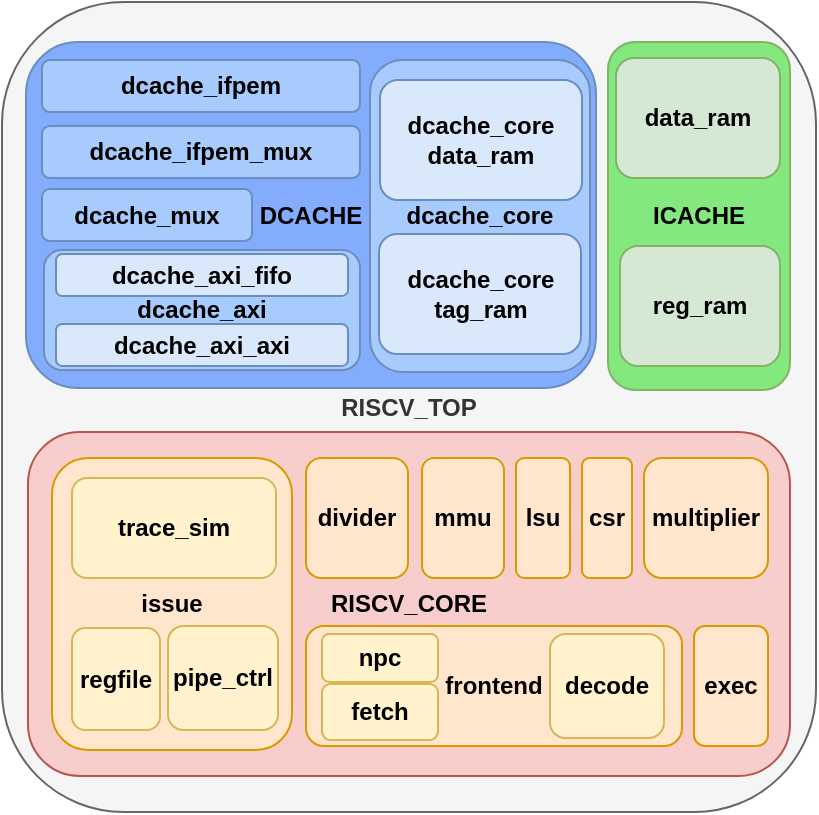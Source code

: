 <mxfile version="26.2.12">
  <diagram name="Страница — 1" id="j_ky7cTrIjzosh0vbjen">
    <mxGraphModel dx="1419" dy="486" grid="0" gridSize="10" guides="1" tooltips="1" connect="1" arrows="1" fold="1" page="0" pageScale="1" pageWidth="827" pageHeight="1169" math="0" shadow="0">
      <root>
        <mxCell id="0" />
        <mxCell id="1" parent="0" />
        <mxCell id="DKxYXN36QU3vZQ5P5UN2-1" value="&lt;b&gt;RISCV_TOP&lt;/b&gt;" style="rounded=1;whiteSpace=wrap;html=1;fillColor=#f5f5f5;fontColor=#333333;strokeColor=#666666;" parent="1" vertex="1">
          <mxGeometry x="-147" y="11" width="407" height="405" as="geometry" />
        </mxCell>
        <mxCell id="DKxYXN36QU3vZQ5P5UN2-2" value="&lt;b&gt;RISCV_CORE&lt;/b&gt;" style="rounded=1;whiteSpace=wrap;html=1;fillColor=#f8cecc;strokeColor=#b85450;" parent="1" vertex="1">
          <mxGeometry x="-134" y="226" width="381" height="172" as="geometry" />
        </mxCell>
        <mxCell id="DKxYXN36QU3vZQ5P5UN2-3" value="&lt;b style=&quot;&quot;&gt;&lt;font&gt;multiplier&lt;/font&gt;&lt;/b&gt;" style="rounded=1;whiteSpace=wrap;html=1;fillColor=#ffe6cc;strokeColor=#d79b00;" parent="1" vertex="1">
          <mxGeometry x="174" y="239" width="62" height="60" as="geometry" />
        </mxCell>
        <mxCell id="DKxYXN36QU3vZQ5P5UN2-4" value="&lt;b&gt;mmu&lt;/b&gt;" style="rounded=1;whiteSpace=wrap;html=1;fillColor=#ffe6cc;strokeColor=#d79b00;" parent="1" vertex="1">
          <mxGeometry x="63" y="239" width="41" height="60" as="geometry" />
        </mxCell>
        <mxCell id="DKxYXN36QU3vZQ5P5UN2-5" value="&lt;b&gt;lsu&lt;/b&gt;" style="rounded=1;whiteSpace=wrap;html=1;fillColor=#ffe6cc;strokeColor=#d79b00;" parent="1" vertex="1">
          <mxGeometry x="110" y="239" width="27" height="60" as="geometry" />
        </mxCell>
        <mxCell id="DKxYXN36QU3vZQ5P5UN2-6" value="&lt;b&gt;csr&lt;/b&gt;" style="rounded=1;whiteSpace=wrap;html=1;fillColor=#ffe6cc;strokeColor=#d79b00;" parent="1" vertex="1">
          <mxGeometry x="143" y="239" width="25" height="60" as="geometry" />
        </mxCell>
        <mxCell id="DKxYXN36QU3vZQ5P5UN2-8" value="&lt;b&gt;divider&lt;/b&gt;" style="rounded=1;whiteSpace=wrap;html=1;fillColor=#ffe6cc;strokeColor=#d79b00;" parent="1" vertex="1">
          <mxGeometry x="5" y="239" width="51" height="60" as="geometry" />
        </mxCell>
        <mxCell id="DKxYXN36QU3vZQ5P5UN2-9" value="exec" style="rounded=1;whiteSpace=wrap;html=1;fontStyle=1;fillColor=#ffe6cc;strokeColor=#d79b00;" parent="1" vertex="1">
          <mxGeometry x="199" y="323" width="37" height="60" as="geometry" />
        </mxCell>
        <mxCell id="DKxYXN36QU3vZQ5P5UN2-10" value="&lt;b&gt;issue&lt;/b&gt;" style="rounded=1;whiteSpace=wrap;html=1;fillColor=#ffe6cc;strokeColor=#d79b00;" parent="1" vertex="1">
          <mxGeometry x="-122" y="239" width="120" height="146" as="geometry" />
        </mxCell>
        <mxCell id="DKxYXN36QU3vZQ5P5UN2-12" value="&lt;b&gt;pipe_ctrl&lt;/b&gt;" style="rounded=1;whiteSpace=wrap;html=1;fillColor=#fff2cc;strokeColor=#d6b656;" parent="1" vertex="1">
          <mxGeometry x="-64" y="323" width="55" height="52" as="geometry" />
        </mxCell>
        <mxCell id="DKxYXN36QU3vZQ5P5UN2-13" value="&lt;b&gt;regfile&lt;/b&gt;" style="rounded=1;whiteSpace=wrap;html=1;fillColor=#fff2cc;strokeColor=#d6b656;" parent="1" vertex="1">
          <mxGeometry x="-112" y="324" width="44" height="51" as="geometry" />
        </mxCell>
        <mxCell id="DKxYXN36QU3vZQ5P5UN2-14" value="&lt;b&gt;trace_sim&lt;/b&gt;" style="rounded=1;whiteSpace=wrap;html=1;fillColor=#fff2cc;strokeColor=#d6b656;" parent="1" vertex="1">
          <mxGeometry x="-112" y="249" width="102" height="50" as="geometry" />
        </mxCell>
        <mxCell id="DKxYXN36QU3vZQ5P5UN2-15" value="&lt;b&gt;frontend&lt;/b&gt;" style="rounded=1;whiteSpace=wrap;html=1;fillColor=#ffe6cc;strokeColor=#d79b00;" parent="1" vertex="1">
          <mxGeometry x="5" y="323" width="188" height="60" as="geometry" />
        </mxCell>
        <mxCell id="DKxYXN36QU3vZQ5P5UN2-16" style="edgeStyle=none;curved=1;rounded=0;orthogonalLoop=1;jettySize=auto;html=1;exitX=0.5;exitY=1;exitDx=0;exitDy=0;fontSize=12;startSize=8;endSize=8;" parent="1" source="DKxYXN36QU3vZQ5P5UN2-10" target="DKxYXN36QU3vZQ5P5UN2-10" edge="1">
          <mxGeometry relative="1" as="geometry" />
        </mxCell>
        <mxCell id="DKxYXN36QU3vZQ5P5UN2-17" value="&lt;b&gt;npc&lt;/b&gt;" style="rounded=1;whiteSpace=wrap;html=1;fillColor=#fff2cc;strokeColor=#d6b656;" parent="1" vertex="1">
          <mxGeometry x="13" y="327" width="58" height="24" as="geometry" />
        </mxCell>
        <mxCell id="DKxYXN36QU3vZQ5P5UN2-18" value="&lt;b&gt;fetch&lt;/b&gt;" style="rounded=1;whiteSpace=wrap;html=1;fillColor=#fff2cc;strokeColor=#d6b656;" parent="1" vertex="1">
          <mxGeometry x="13" y="352" width="58" height="28" as="geometry" />
        </mxCell>
        <mxCell id="DKxYXN36QU3vZQ5P5UN2-19" value="&lt;b&gt;decode&lt;/b&gt;" style="rounded=1;whiteSpace=wrap;html=1;fillColor=#fff2cc;strokeColor=#d6b656;" parent="1" vertex="1">
          <mxGeometry x="127" y="327" width="57" height="52" as="geometry" />
        </mxCell>
        <mxCell id="DKxYXN36QU3vZQ5P5UN2-20" value="&lt;font style=&quot;color: rgb(0, 0, 0);&quot;&gt;&lt;b&gt;ICACHE&lt;/b&gt;&lt;/font&gt;" style="rounded=1;whiteSpace=wrap;html=1;fillStyle=auto;fillColor=#83E87D;strokeColor=#82b366;" parent="1" vertex="1">
          <mxGeometry x="156" y="31" width="91" height="174" as="geometry" />
        </mxCell>
        <mxCell id="DKxYXN36QU3vZQ5P5UN2-21" value="&lt;b&gt;DCACHE&lt;/b&gt;" style="rounded=1;whiteSpace=wrap;html=1;fillColor=#83ACFC;strokeColor=#6c8ebf;gradientColor=none;" parent="1" vertex="1">
          <mxGeometry x="-135" y="31" width="285" height="173" as="geometry" />
        </mxCell>
        <mxCell id="DKxYXN36QU3vZQ5P5UN2-22" value="&lt;b&gt;data_ram&lt;/b&gt;" style="rounded=1;whiteSpace=wrap;html=1;fillColor=#d5e8d4;strokeColor=#82b366;" parent="1" vertex="1">
          <mxGeometry x="160" y="39" width="82" height="60" as="geometry" />
        </mxCell>
        <mxCell id="DKxYXN36QU3vZQ5P5UN2-23" value="&lt;b&gt;reg_ram&lt;/b&gt;" style="rounded=1;whiteSpace=wrap;html=1;fillColor=#d5e8d4;strokeColor=#82b366;" parent="1" vertex="1">
          <mxGeometry x="162" y="133" width="80" height="60" as="geometry" />
        </mxCell>
        <mxCell id="DKxYXN36QU3vZQ5P5UN2-24" value="&lt;b&gt;dcache_core&lt;/b&gt;" style="rounded=1;whiteSpace=wrap;html=1;fillColor=#A6CBFC;strokeColor=#6c8ebf;" parent="1" vertex="1">
          <mxGeometry x="37" y="40" width="110" height="156" as="geometry" />
        </mxCell>
        <mxCell id="DKxYXN36QU3vZQ5P5UN2-25" value="&lt;b&gt;dcache_core&lt;br&gt;data_ram&lt;/b&gt;" style="rounded=1;whiteSpace=wrap;html=1;fillColor=#dae8fc;strokeColor=#6c8ebf;" parent="1" vertex="1">
          <mxGeometry x="42" y="50" width="101" height="60" as="geometry" />
        </mxCell>
        <mxCell id="DKxYXN36QU3vZQ5P5UN2-26" value="&lt;b&gt;dcache_core&lt;br&gt;tag_ram&lt;/b&gt;" style="rounded=1;whiteSpace=wrap;html=1;fillColor=#dae8fc;strokeColor=#6c8ebf;" parent="1" vertex="1">
          <mxGeometry x="41.5" y="127" width="101" height="60" as="geometry" />
        </mxCell>
        <mxCell id="DKxYXN36QU3vZQ5P5UN2-28" value="&lt;b&gt;dcache_ifpem&lt;/b&gt;" style="rounded=1;whiteSpace=wrap;html=1;fillColor=#A6CBFC;strokeColor=#6c8ebf;" parent="1" vertex="1">
          <mxGeometry x="-127" y="40" width="159" height="26" as="geometry" />
        </mxCell>
        <mxCell id="DKxYXN36QU3vZQ5P5UN2-29" value="&lt;b&gt;dcache_ifpem_mux&lt;/b&gt;" style="rounded=1;whiteSpace=wrap;html=1;fillColor=#A6CBFC;strokeColor=#6c8ebf;" parent="1" vertex="1">
          <mxGeometry x="-127" y="73" width="159" height="26" as="geometry" />
        </mxCell>
        <mxCell id="DKxYXN36QU3vZQ5P5UN2-30" value="&lt;b&gt;dcache_mux&lt;/b&gt;" style="rounded=1;whiteSpace=wrap;html=1;fillColor=#A6CBFC;strokeColor=#6c8ebf;" parent="1" vertex="1">
          <mxGeometry x="-127" y="104.5" width="105" height="26" as="geometry" />
        </mxCell>
        <mxCell id="DKxYXN36QU3vZQ5P5UN2-31" value="&lt;b&gt;dcache_axi&lt;/b&gt;" style="rounded=1;whiteSpace=wrap;html=1;fillColor=#A6CBFC;strokeColor=#6c8ebf;" parent="1" vertex="1">
          <mxGeometry x="-126" y="135" width="158" height="60" as="geometry" />
        </mxCell>
        <mxCell id="DKxYXN36QU3vZQ5P5UN2-32" value="&lt;b&gt;dcache_axi_fifo&lt;br&gt;&lt;/b&gt;" style="rounded=1;whiteSpace=wrap;html=1;fillColor=#dae8fc;strokeColor=#6c8ebf;" parent="1" vertex="1">
          <mxGeometry x="-120" y="137" width="146" height="21" as="geometry" />
        </mxCell>
        <mxCell id="DKxYXN36QU3vZQ5P5UN2-33" value="&lt;b&gt;dcache_axi_axi&lt;br&gt;&lt;/b&gt;" style="rounded=1;whiteSpace=wrap;html=1;fillColor=#dae8fc;strokeColor=#6c8ebf;" parent="1" vertex="1">
          <mxGeometry x="-120" y="172" width="146" height="21" as="geometry" />
        </mxCell>
      </root>
    </mxGraphModel>
  </diagram>
</mxfile>

